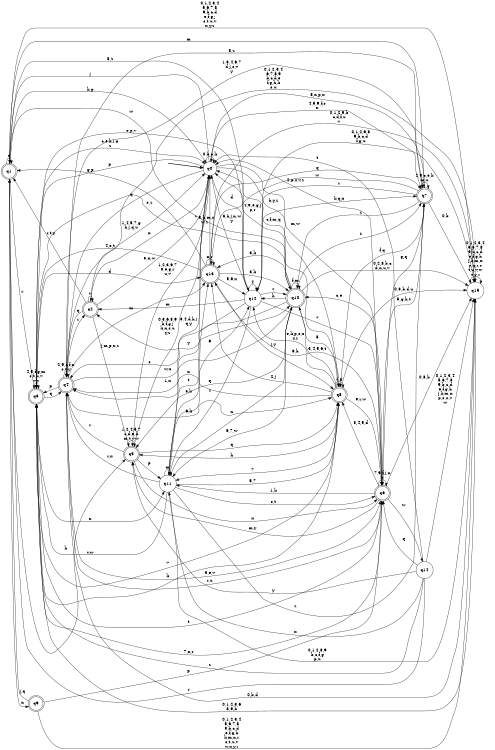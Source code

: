 digraph BlueStar {
__start0 [style = invis, shape = none, label = "", width = 0, height = 0];

rankdir=LR;
size="8,5";

s0 [style="filled", color="black", fillcolor="white" shape="circle", label="q0"];
s1 [style="rounded,filled", color="black", fillcolor="white" shape="doublecircle", label="q1"];
s2 [style="rounded,filled", color="black", fillcolor="white" shape="doublecircle", label="q2"];
s3 [style="rounded,filled", color="black", fillcolor="white" shape="doublecircle", label="q3"];
s4 [style="rounded,filled", color="black", fillcolor="white" shape="doublecircle", label="q4"];
s5 [style="rounded,filled", color="black", fillcolor="white" shape="doublecircle", label="q5"];
s6 [style="rounded,filled", color="black", fillcolor="white" shape="doublecircle", label="q6"];
s7 [style="rounded,filled", color="black", fillcolor="white" shape="doublecircle", label="q7"];
s8 [style="rounded,filled", color="black", fillcolor="white" shape="doublecircle", label="q8"];
s9 [style="rounded,filled", color="black", fillcolor="white" shape="doublecircle", label="q9"];
s10 [style="rounded,filled", color="black", fillcolor="white" shape="doublecircle", label="q10"];
s11 [style="filled", color="black", fillcolor="white" shape="circle", label="q11"];
s12 [style="filled", color="black", fillcolor="white" shape="circle", label="q12"];
s13 [style="rounded,filled", color="black", fillcolor="white" shape="doublecircle", label="q13"];
s14 [style="filled", color="black", fillcolor="white" shape="circle", label="q14"];
s15 [style="filled", color="black", fillcolor="white" shape="circle", label="q15"];
subgraph cluster_main { 
	graph [pad=".75", ranksep="0.15", nodesep="0.15"];
	 style=invis; 
	__start0 -> s0 [penwidth=2];
}
s0 -> s0 [label="0,b,c,k"];
s0 -> s1 [label="j"];
s0 -> s2 [label="n"];
s0 -> s3 [label="p"];
s0 -> s4 [label="q"];
s0 -> s5 [label="1,2,3,6,7\n8,e,g,r\nu,v"];
s0 -> s6 [label="m,w"];
s0 -> s7 [label="4,5,9,f,s\nx"];
s0 -> s8 [label="h,y,z"];
s0 -> s11 [label="t"];
s0 -> s12 [label="d"];
s1 -> s0 [label="k,p"];
s1 -> s1 [label="q"];
s1 -> s3 [label="r"];
s1 -> s5 [label="h"];
s1 -> s7 [label="m"];
s1 -> s9 [label="n"];
s1 -> s10 [label="w"];
s1 -> s15 [label="0,1,2,3,4\n5,6,7,8\n9,b,c,d\ne,f,g,j\ns,t,u,v\nx,y,z"];
s2 -> s0 [label="5,n,w"];
s2 -> s1 [label="r,t,y"];
s2 -> s2 [label="v"];
s2 -> s4 [label="q"];
s2 -> s5 [label="j,m,p,x,z"];
s2 -> s15 [label="0,1,2,3,4\n6,7,8,9\nb,c,d,e\nf,g,h,k\ns,u"];
s3 -> s0 [label="c,e,h,j,p\nz"];
s3 -> s3 [label="4,5,f,g,m\ns,t,u,v\nw,y"];
s3 -> s4 [label="q"];
s3 -> s6 [label="7,n,r"];
s3 -> s8 [label="k"];
s3 -> s11 [label="x"];
s3 -> s13 [label="d"];
s3 -> s15 [label="0,1,2,3,6\n8,9,b"];
s4 -> s0 [label="1,4,5,7,g\nh,j,q,u"];
s4 -> s2 [label="r"];
s4 -> s3 [label="p"];
s4 -> s4 [label="2,9,c,f,n\ns,t,y"];
s4 -> s6 [label="3,e,v"];
s4 -> s7 [label="8,z"];
s4 -> s8 [label="6,k"];
s4 -> s10 [label="w,x"];
s4 -> s13 [label="m"];
s4 -> s15 [label="0,b,d"];
s5 -> s0 [label="0,3,6,8,9\nb,f,g,j\nk,n,s,u\ny,z"];
s5 -> s4 [label="r"];
s5 -> s5 [label="1,2,4,5,7\nc,d,e,h\nm,t,v,w"];
s5 -> s6 [label="x"];
s5 -> s8 [label="q"];
s5 -> s11 [label="p"];
s6 -> s0 [label="2,p,s,v,z"];
s6 -> s3 [label="t"];
s6 -> s4 [label="r,u"];
s6 -> s5 [label="m,y"];
s6 -> s6 [label="7,9,f,j,n\nx"];
s6 -> s7 [label="g,q"];
s6 -> s8 [label="3,4,5,d"];
s6 -> s10 [label="c,e"];
s6 -> s11 [label="1,k"];
s6 -> s13 [label="6,h"];
s6 -> s14 [label="w"];
s6 -> s15 [label="0,8,b"];
s7 -> s0 [label="8,n,p,x"];
s7 -> s4 [label="1,3,4,6,7\nd,j,s,v\ny"];
s7 -> s6 [label="5,g,h,t"];
s7 -> s7 [label="2,9,c,e,k\nm,u"];
s7 -> s8 [label="f,q"];
s7 -> s10 [label="z"];
s7 -> s12 [label="r"];
s7 -> s13 [label="w"];
s7 -> s15 [label="0,b"];
s8 -> s0 [label="c,f,m,q"];
s8 -> s3 [label="v"];
s8 -> s4 [label="n"];
s8 -> s5 [label="h"];
s8 -> s6 [label="9,r,w"];
s8 -> s8 [label="1,g"];
s8 -> s10 [label="3,4,5,6,t"];
s8 -> s11 [label="7"];
s8 -> s12 [label="e,k,p,s,x\ny,z"];
s8 -> s13 [label="2,j"];
s8 -> s15 [label="0,8,b,d,u"];
s9 -> s1 [label="j,q"];
s9 -> s6 [label="p"];
s9 -> s15 [label="0,1,2,3,4\n5,6,7,8\n9,b,c,d\ne,f,g,h\nk,m,n,r\ns,t,u,v\nw,x,y,z"];
s10 -> s0 [label="4,9,e,g,j\np,r"];
s10 -> s2 [label="y"];
s10 -> s3 [label="s,z"];
s10 -> s4 [label="1,x"];
s10 -> s5 [label="q"];
s10 -> s7 [label="t"];
s10 -> s8 [label="5"];
s10 -> s10 [label="f,m"];
s10 -> s11 [label="6,7,w"];
s10 -> s12 [label="h"];
s10 -> s13 [label="3,k"];
s10 -> s15 [label="0,2,8,b,c\nd,n,u,v"];
s11 -> s0 [label="3,4,d,h,j\nq,y"];
s11 -> s3 [label="v,w"];
s11 -> s4 [label="r,x"];
s11 -> s6 [label="s,t"];
s11 -> s7 [label="z"];
s11 -> s8 [label="5,7"];
s11 -> s10 [label="n"];
s11 -> s11 [label="m"];
s11 -> s12 [label="6"];
s11 -> s13 [label="e,k"];
s11 -> s15 [label="0,1,2,8,9\nb,c,f,g\np,u"];
s12 -> s0 [label="3,h,j,n,w\ny"];
s12 -> s1 [label="5,t"];
s12 -> s2 [label="m"];
s12 -> s3 [label="e,p,v"];
s12 -> s4 [label="s"];
s12 -> s6 [label="r"];
s12 -> s7 [label="k,q,x"];
s12 -> s10 [label="7"];
s12 -> s11 [label="z"];
s12 -> s12 [label="4"];
s12 -> s15 [label="0,1,2,6,8\n9,b,c,d\nf,g,u"];
s13 -> s0 [label="7,8,h,m,s\nw,z"];
s13 -> s1 [label="g,p"];
s13 -> s3 [label="4,e,t"];
s13 -> s7 [label="q"];
s13 -> s8 [label="j,y"];
s13 -> s10 [label="3,k"];
s13 -> s12 [label="5,6,x"];
s13 -> s13 [label="n,r"];
s13 -> s15 [label="0,1,2,9,b\nc,d,f,u\nv"];
s14 -> s0 [label="t"];
s14 -> s1 [label="r"];
s14 -> s3 [label="z"];
s14 -> s5 [label="y"];
s14 -> s6 [label="q"];
s14 -> s11 [label="x"];
s14 -> s15 [label="0,1,2,3,4\n5,6,7,8\n9,b,c,d\ne,f,g,h\nj,k,m,n\np,s,u,v\nw"];
s15 -> s15 [label="0,1,2,3,4\n5,6,7,8\n9,b,c,d\ne,f,g,h\nj,k,m,n\np,q,r,s\nt,u,v,w\nx,y,z"];

}